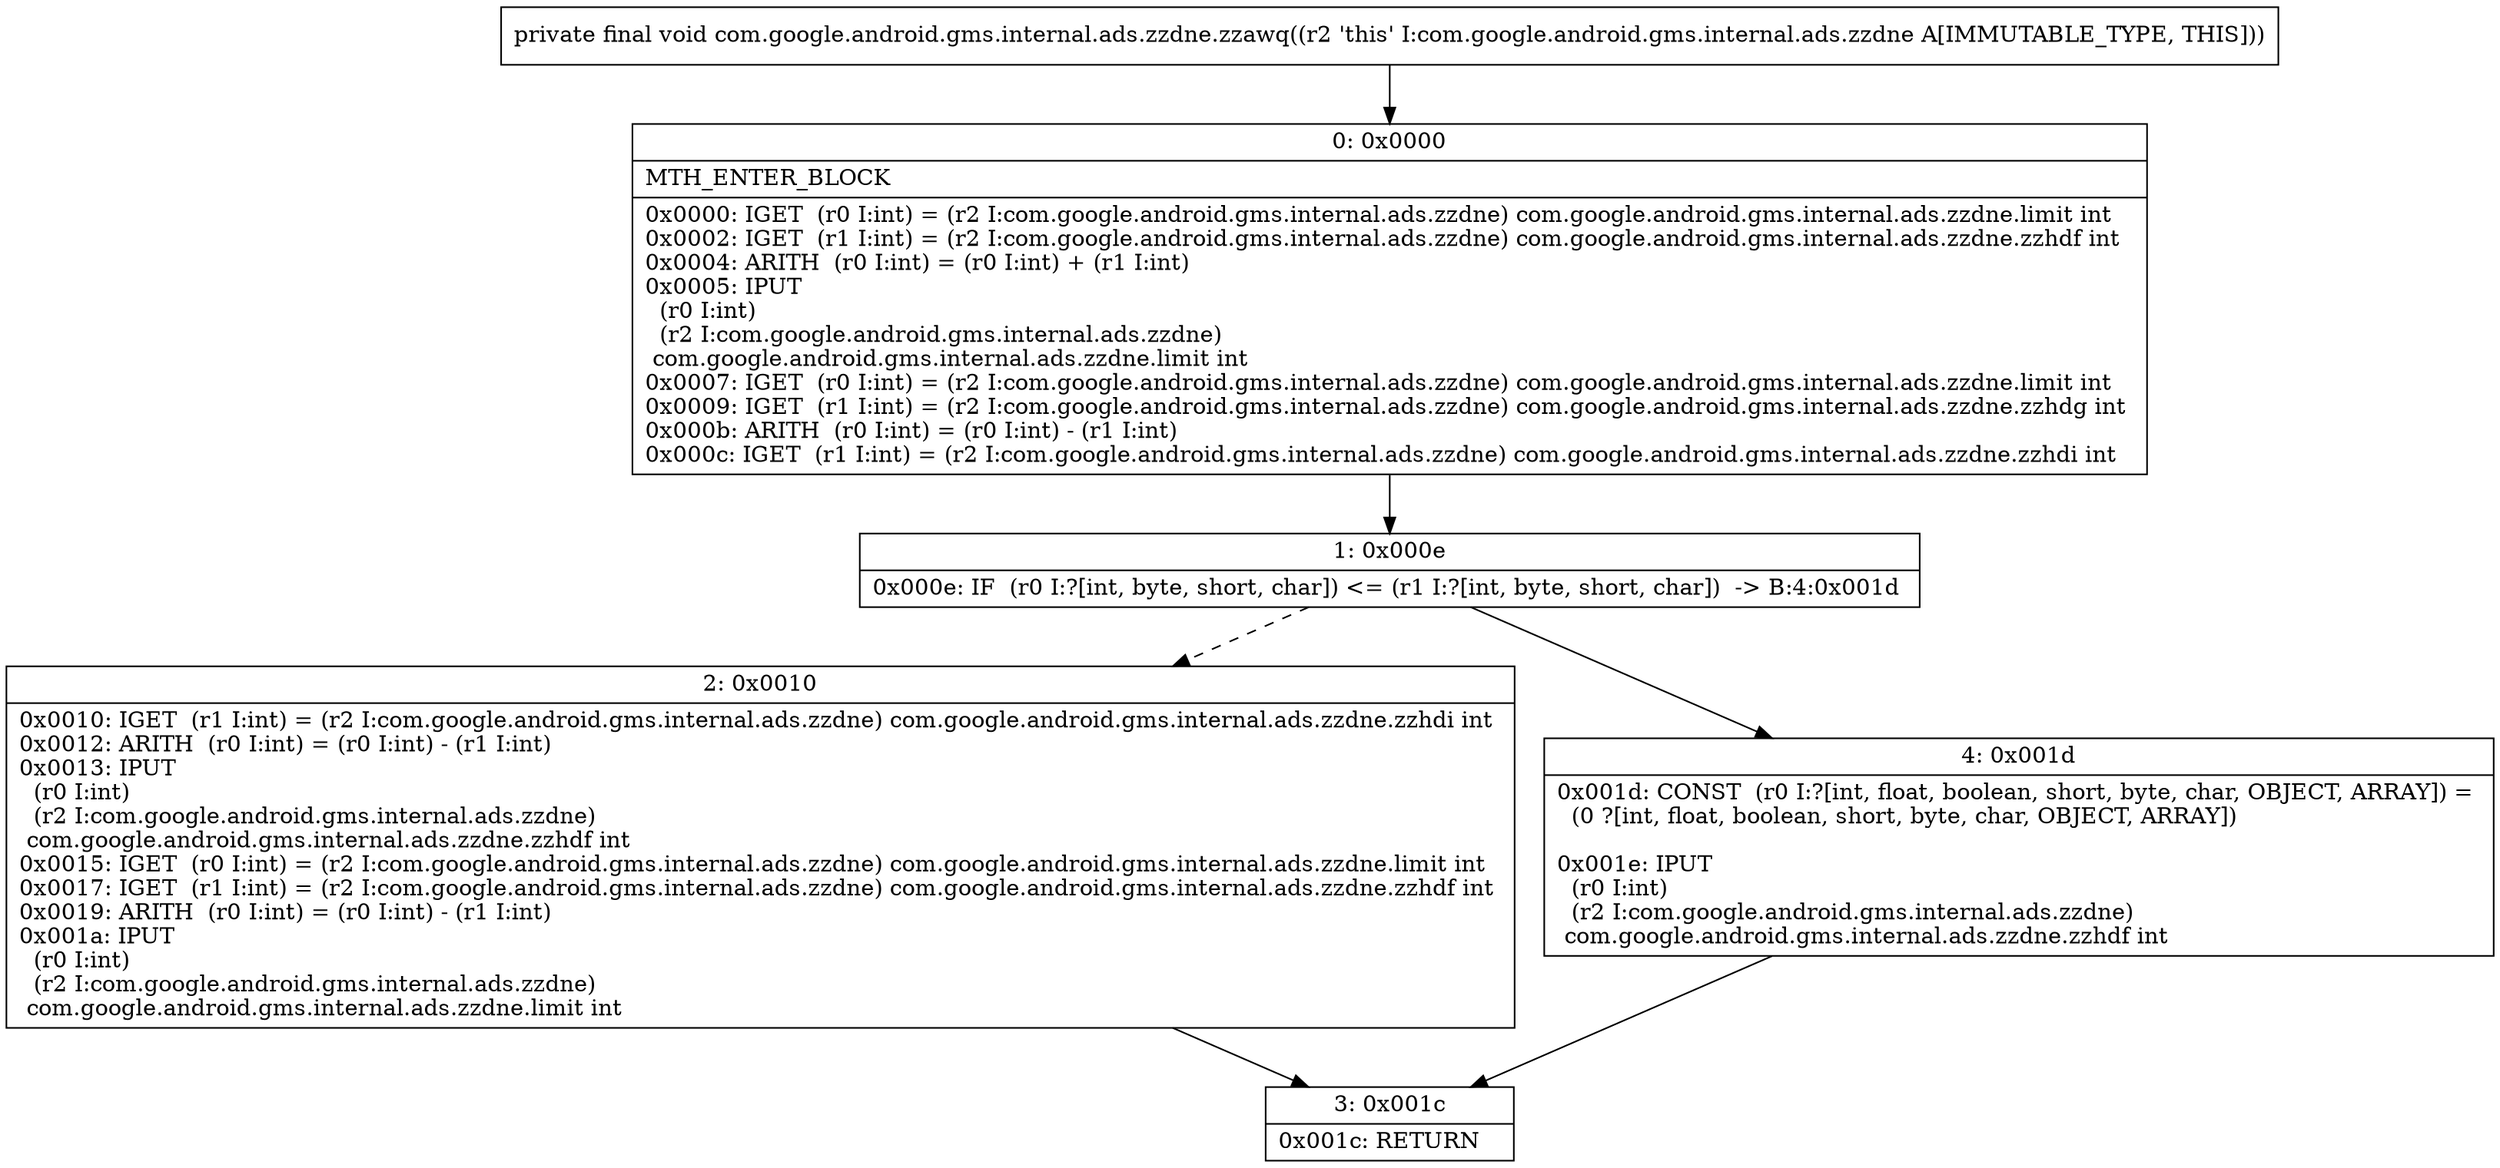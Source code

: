 digraph "CFG forcom.google.android.gms.internal.ads.zzdne.zzawq()V" {
Node_0 [shape=record,label="{0\:\ 0x0000|MTH_ENTER_BLOCK\l|0x0000: IGET  (r0 I:int) = (r2 I:com.google.android.gms.internal.ads.zzdne) com.google.android.gms.internal.ads.zzdne.limit int \l0x0002: IGET  (r1 I:int) = (r2 I:com.google.android.gms.internal.ads.zzdne) com.google.android.gms.internal.ads.zzdne.zzhdf int \l0x0004: ARITH  (r0 I:int) = (r0 I:int) + (r1 I:int) \l0x0005: IPUT  \l  (r0 I:int)\l  (r2 I:com.google.android.gms.internal.ads.zzdne)\l com.google.android.gms.internal.ads.zzdne.limit int \l0x0007: IGET  (r0 I:int) = (r2 I:com.google.android.gms.internal.ads.zzdne) com.google.android.gms.internal.ads.zzdne.limit int \l0x0009: IGET  (r1 I:int) = (r2 I:com.google.android.gms.internal.ads.zzdne) com.google.android.gms.internal.ads.zzdne.zzhdg int \l0x000b: ARITH  (r0 I:int) = (r0 I:int) \- (r1 I:int) \l0x000c: IGET  (r1 I:int) = (r2 I:com.google.android.gms.internal.ads.zzdne) com.google.android.gms.internal.ads.zzdne.zzhdi int \l}"];
Node_1 [shape=record,label="{1\:\ 0x000e|0x000e: IF  (r0 I:?[int, byte, short, char]) \<= (r1 I:?[int, byte, short, char])  \-\> B:4:0x001d \l}"];
Node_2 [shape=record,label="{2\:\ 0x0010|0x0010: IGET  (r1 I:int) = (r2 I:com.google.android.gms.internal.ads.zzdne) com.google.android.gms.internal.ads.zzdne.zzhdi int \l0x0012: ARITH  (r0 I:int) = (r0 I:int) \- (r1 I:int) \l0x0013: IPUT  \l  (r0 I:int)\l  (r2 I:com.google.android.gms.internal.ads.zzdne)\l com.google.android.gms.internal.ads.zzdne.zzhdf int \l0x0015: IGET  (r0 I:int) = (r2 I:com.google.android.gms.internal.ads.zzdne) com.google.android.gms.internal.ads.zzdne.limit int \l0x0017: IGET  (r1 I:int) = (r2 I:com.google.android.gms.internal.ads.zzdne) com.google.android.gms.internal.ads.zzdne.zzhdf int \l0x0019: ARITH  (r0 I:int) = (r0 I:int) \- (r1 I:int) \l0x001a: IPUT  \l  (r0 I:int)\l  (r2 I:com.google.android.gms.internal.ads.zzdne)\l com.google.android.gms.internal.ads.zzdne.limit int \l}"];
Node_3 [shape=record,label="{3\:\ 0x001c|0x001c: RETURN   \l}"];
Node_4 [shape=record,label="{4\:\ 0x001d|0x001d: CONST  (r0 I:?[int, float, boolean, short, byte, char, OBJECT, ARRAY]) = \l  (0 ?[int, float, boolean, short, byte, char, OBJECT, ARRAY])\l \l0x001e: IPUT  \l  (r0 I:int)\l  (r2 I:com.google.android.gms.internal.ads.zzdne)\l com.google.android.gms.internal.ads.zzdne.zzhdf int \l}"];
MethodNode[shape=record,label="{private final void com.google.android.gms.internal.ads.zzdne.zzawq((r2 'this' I:com.google.android.gms.internal.ads.zzdne A[IMMUTABLE_TYPE, THIS])) }"];
MethodNode -> Node_0;
Node_0 -> Node_1;
Node_1 -> Node_2[style=dashed];
Node_1 -> Node_4;
Node_2 -> Node_3;
Node_4 -> Node_3;
}

